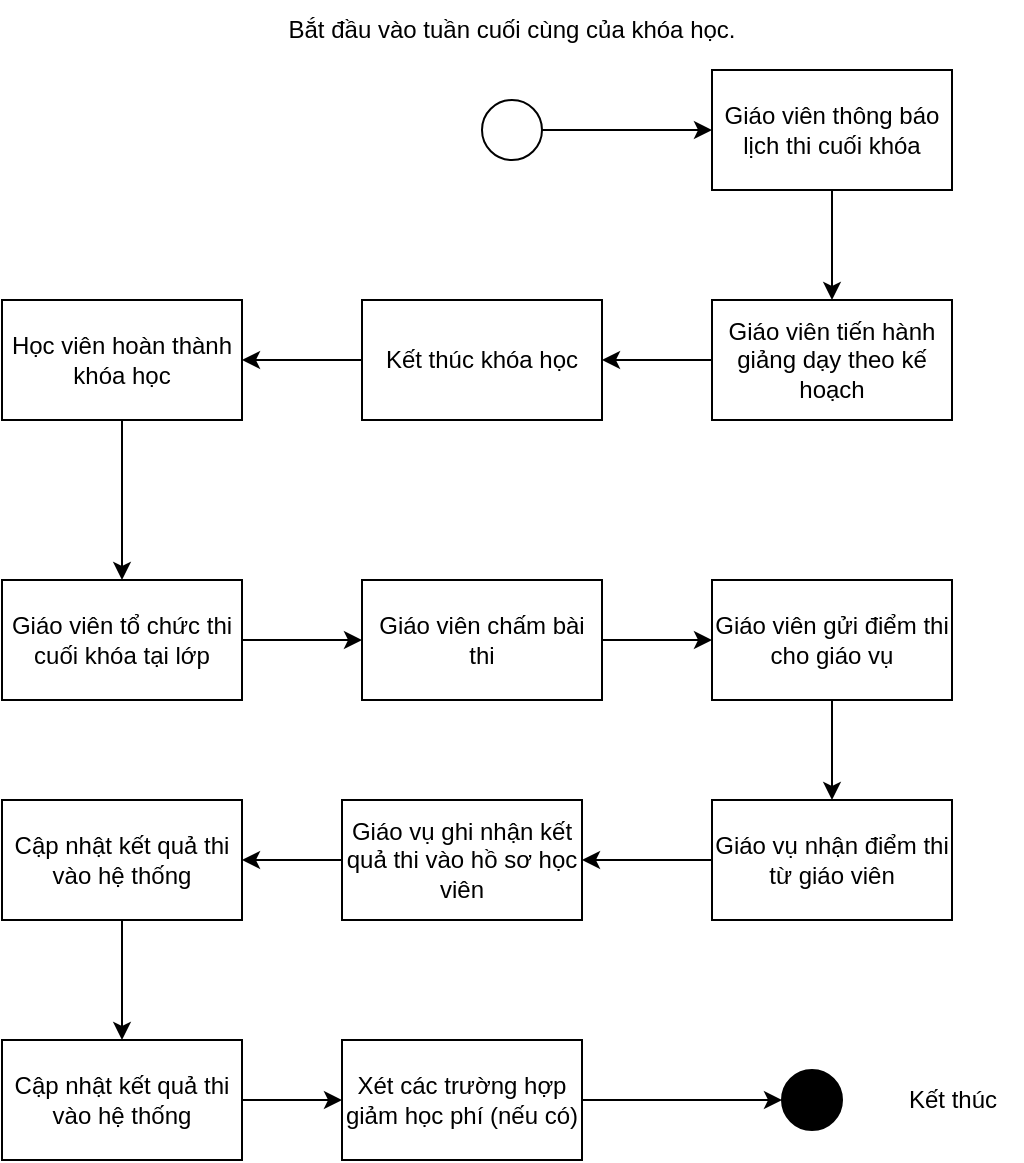 <mxfile version="26.2.8">
  <diagram name="Page-1" id="Hx3yiYXgutR7kxoWT-ri">
    <mxGraphModel dx="2278" dy="757" grid="1" gridSize="10" guides="1" tooltips="1" connect="1" arrows="1" fold="1" page="1" pageScale="1" pageWidth="850" pageHeight="1100" math="0" shadow="0">
      <root>
        <mxCell id="0" />
        <mxCell id="1" parent="0" />
        <mxCell id="_CmmK9YaeAN9pF8ZJzLs-5" value="" style="edgeStyle=orthogonalEdgeStyle;rounded=0;orthogonalLoop=1;jettySize=auto;html=1;" edge="1" parent="1" source="_CmmK9YaeAN9pF8ZJzLs-1" target="_CmmK9YaeAN9pF8ZJzLs-4">
          <mxGeometry relative="1" as="geometry" />
        </mxCell>
        <mxCell id="_CmmK9YaeAN9pF8ZJzLs-1" value="" style="ellipse;whiteSpace=wrap;html=1;aspect=fixed;" vertex="1" parent="1">
          <mxGeometry x="190" y="90" width="30" height="30" as="geometry" />
        </mxCell>
        <mxCell id="_CmmK9YaeAN9pF8ZJzLs-2" value="" style="ellipse;whiteSpace=wrap;html=1;aspect=fixed;fillColor=#000000;" vertex="1" parent="1">
          <mxGeometry x="340" y="575" width="30" height="30" as="geometry" />
        </mxCell>
        <mxCell id="_CmmK9YaeAN9pF8ZJzLs-3" value="Bắt đầu vào tuần cuối cùng của khóa học." style="text;html=1;align=center;verticalAlign=middle;whiteSpace=wrap;rounded=0;" vertex="1" parent="1">
          <mxGeometry x="35" y="40" width="340" height="30" as="geometry" />
        </mxCell>
        <mxCell id="_CmmK9YaeAN9pF8ZJzLs-11" value="" style="edgeStyle=orthogonalEdgeStyle;rounded=0;orthogonalLoop=1;jettySize=auto;html=1;" edge="1" parent="1" source="_CmmK9YaeAN9pF8ZJzLs-4" target="_CmmK9YaeAN9pF8ZJzLs-6">
          <mxGeometry relative="1" as="geometry" />
        </mxCell>
        <mxCell id="_CmmK9YaeAN9pF8ZJzLs-4" value="&lt;br&gt;Giáo viên thông báo lịch thi cuối khóa&lt;div&gt;&lt;br/&gt;&lt;/div&gt;" style="rounded=0;whiteSpace=wrap;html=1;align=center;" vertex="1" parent="1">
          <mxGeometry x="305" y="75" width="120" height="60" as="geometry" />
        </mxCell>
        <mxCell id="_CmmK9YaeAN9pF8ZJzLs-8" value="" style="edgeStyle=orthogonalEdgeStyle;rounded=0;orthogonalLoop=1;jettySize=auto;html=1;" edge="1" parent="1" source="_CmmK9YaeAN9pF8ZJzLs-6" target="_CmmK9YaeAN9pF8ZJzLs-7">
          <mxGeometry relative="1" as="geometry" />
        </mxCell>
        <mxCell id="_CmmK9YaeAN9pF8ZJzLs-6" value="&lt;div&gt;Giáo viên tiến hành giảng dạy theo kế hoạch&lt;/div&gt;" style="rounded=0;whiteSpace=wrap;html=1;align=center;" vertex="1" parent="1">
          <mxGeometry x="305" y="190" width="120" height="60" as="geometry" />
        </mxCell>
        <mxCell id="_CmmK9YaeAN9pF8ZJzLs-10" value="" style="edgeStyle=orthogonalEdgeStyle;rounded=0;orthogonalLoop=1;jettySize=auto;html=1;" edge="1" parent="1" source="_CmmK9YaeAN9pF8ZJzLs-7" target="_CmmK9YaeAN9pF8ZJzLs-9">
          <mxGeometry relative="1" as="geometry" />
        </mxCell>
        <mxCell id="_CmmK9YaeAN9pF8ZJzLs-7" value="&lt;div&gt;Kết thúc khóa học&lt;/div&gt;" style="rounded=0;whiteSpace=wrap;html=1;align=center;" vertex="1" parent="1">
          <mxGeometry x="130" y="190" width="120" height="60" as="geometry" />
        </mxCell>
        <mxCell id="_CmmK9YaeAN9pF8ZJzLs-13" value="" style="edgeStyle=orthogonalEdgeStyle;rounded=0;orthogonalLoop=1;jettySize=auto;html=1;" edge="1" parent="1" source="_CmmK9YaeAN9pF8ZJzLs-9" target="_CmmK9YaeAN9pF8ZJzLs-12">
          <mxGeometry relative="1" as="geometry" />
        </mxCell>
        <mxCell id="_CmmK9YaeAN9pF8ZJzLs-9" value="&lt;div&gt;Học viên hoàn thành khóa học&lt;/div&gt;" style="rounded=0;whiteSpace=wrap;html=1;align=center;" vertex="1" parent="1">
          <mxGeometry x="-50" y="190" width="120" height="60" as="geometry" />
        </mxCell>
        <mxCell id="_CmmK9YaeAN9pF8ZJzLs-17" value="" style="edgeStyle=orthogonalEdgeStyle;rounded=0;orthogonalLoop=1;jettySize=auto;html=1;" edge="1" parent="1" source="_CmmK9YaeAN9pF8ZJzLs-12" target="_CmmK9YaeAN9pF8ZJzLs-14">
          <mxGeometry relative="1" as="geometry" />
        </mxCell>
        <mxCell id="_CmmK9YaeAN9pF8ZJzLs-12" value="&lt;div&gt;Giáo viên tổ chức thi cuối khóa tại lớp&lt;/div&gt;" style="rounded=0;whiteSpace=wrap;html=1;align=center;" vertex="1" parent="1">
          <mxGeometry x="-50" y="330" width="120" height="60" as="geometry" />
        </mxCell>
        <mxCell id="_CmmK9YaeAN9pF8ZJzLs-18" value="" style="edgeStyle=orthogonalEdgeStyle;rounded=0;orthogonalLoop=1;jettySize=auto;html=1;" edge="1" parent="1" source="_CmmK9YaeAN9pF8ZJzLs-14" target="_CmmK9YaeAN9pF8ZJzLs-16">
          <mxGeometry relative="1" as="geometry" />
        </mxCell>
        <mxCell id="_CmmK9YaeAN9pF8ZJzLs-14" value="&lt;div&gt;Giáo viên chấm bài thi&lt;/div&gt;" style="rounded=0;whiteSpace=wrap;html=1;align=center;" vertex="1" parent="1">
          <mxGeometry x="130" y="330" width="120" height="60" as="geometry" />
        </mxCell>
        <mxCell id="_CmmK9YaeAN9pF8ZJzLs-20" value="" style="edgeStyle=orthogonalEdgeStyle;rounded=0;orthogonalLoop=1;jettySize=auto;html=1;" edge="1" parent="1" source="_CmmK9YaeAN9pF8ZJzLs-16" target="_CmmK9YaeAN9pF8ZJzLs-19">
          <mxGeometry relative="1" as="geometry" />
        </mxCell>
        <mxCell id="_CmmK9YaeAN9pF8ZJzLs-16" value="&lt;div&gt;Giáo viên gửi điểm thi cho giáo vụ&lt;/div&gt;" style="rounded=0;whiteSpace=wrap;html=1;align=center;" vertex="1" parent="1">
          <mxGeometry x="305" y="330" width="120" height="60" as="geometry" />
        </mxCell>
        <mxCell id="_CmmK9YaeAN9pF8ZJzLs-22" value="" style="edgeStyle=orthogonalEdgeStyle;rounded=0;orthogonalLoop=1;jettySize=auto;html=1;" edge="1" parent="1" source="_CmmK9YaeAN9pF8ZJzLs-19" target="_CmmK9YaeAN9pF8ZJzLs-21">
          <mxGeometry relative="1" as="geometry" />
        </mxCell>
        <mxCell id="_CmmK9YaeAN9pF8ZJzLs-19" value="&lt;div&gt;Giáo vụ nhận điểm thi từ giáo viên&lt;/div&gt;" style="rounded=0;whiteSpace=wrap;html=1;align=center;" vertex="1" parent="1">
          <mxGeometry x="305" y="440" width="120" height="60" as="geometry" />
        </mxCell>
        <mxCell id="_CmmK9YaeAN9pF8ZJzLs-24" value="" style="edgeStyle=orthogonalEdgeStyle;rounded=0;orthogonalLoop=1;jettySize=auto;html=1;" edge="1" parent="1" source="_CmmK9YaeAN9pF8ZJzLs-21" target="_CmmK9YaeAN9pF8ZJzLs-23">
          <mxGeometry relative="1" as="geometry" />
        </mxCell>
        <mxCell id="_CmmK9YaeAN9pF8ZJzLs-21" value="&lt;div&gt;Giáo vụ ghi nhận kết quả thi vào hồ sơ học viên&lt;/div&gt;" style="rounded=0;whiteSpace=wrap;html=1;align=center;" vertex="1" parent="1">
          <mxGeometry x="120" y="440" width="120" height="60" as="geometry" />
        </mxCell>
        <mxCell id="_CmmK9YaeAN9pF8ZJzLs-26" value="" style="edgeStyle=orthogonalEdgeStyle;rounded=0;orthogonalLoop=1;jettySize=auto;html=1;" edge="1" parent="1" source="_CmmK9YaeAN9pF8ZJzLs-23" target="_CmmK9YaeAN9pF8ZJzLs-25">
          <mxGeometry relative="1" as="geometry" />
        </mxCell>
        <mxCell id="_CmmK9YaeAN9pF8ZJzLs-23" value="&lt;div&gt;Cập nhật kết quả thi vào hệ thống&lt;/div&gt;" style="rounded=0;whiteSpace=wrap;html=1;align=center;" vertex="1" parent="1">
          <mxGeometry x="-50" y="440" width="120" height="60" as="geometry" />
        </mxCell>
        <mxCell id="_CmmK9YaeAN9pF8ZJzLs-28" value="" style="edgeStyle=orthogonalEdgeStyle;rounded=0;orthogonalLoop=1;jettySize=auto;html=1;" edge="1" parent="1" source="_CmmK9YaeAN9pF8ZJzLs-25" target="_CmmK9YaeAN9pF8ZJzLs-27">
          <mxGeometry relative="1" as="geometry" />
        </mxCell>
        <mxCell id="_CmmK9YaeAN9pF8ZJzLs-25" value="&lt;div&gt;Cập nhật kết quả thi vào hệ thống&lt;/div&gt;" style="rounded=0;whiteSpace=wrap;html=1;align=center;" vertex="1" parent="1">
          <mxGeometry x="-50" y="560" width="120" height="60" as="geometry" />
        </mxCell>
        <mxCell id="_CmmK9YaeAN9pF8ZJzLs-30" style="edgeStyle=orthogonalEdgeStyle;rounded=0;orthogonalLoop=1;jettySize=auto;html=1;" edge="1" parent="1" source="_CmmK9YaeAN9pF8ZJzLs-27" target="_CmmK9YaeAN9pF8ZJzLs-2">
          <mxGeometry relative="1" as="geometry" />
        </mxCell>
        <mxCell id="_CmmK9YaeAN9pF8ZJzLs-27" value="&lt;div&gt;Xét các trường hợp giảm học phí (nếu có)&lt;/div&gt;" style="rounded=0;whiteSpace=wrap;html=1;align=center;" vertex="1" parent="1">
          <mxGeometry x="120" y="560" width="120" height="60" as="geometry" />
        </mxCell>
        <mxCell id="_CmmK9YaeAN9pF8ZJzLs-29" value="Kết thúc" style="text;html=1;align=center;verticalAlign=middle;resizable=0;points=[];autosize=1;strokeColor=none;fillColor=none;" vertex="1" parent="1">
          <mxGeometry x="390" y="575" width="70" height="30" as="geometry" />
        </mxCell>
      </root>
    </mxGraphModel>
  </diagram>
</mxfile>
